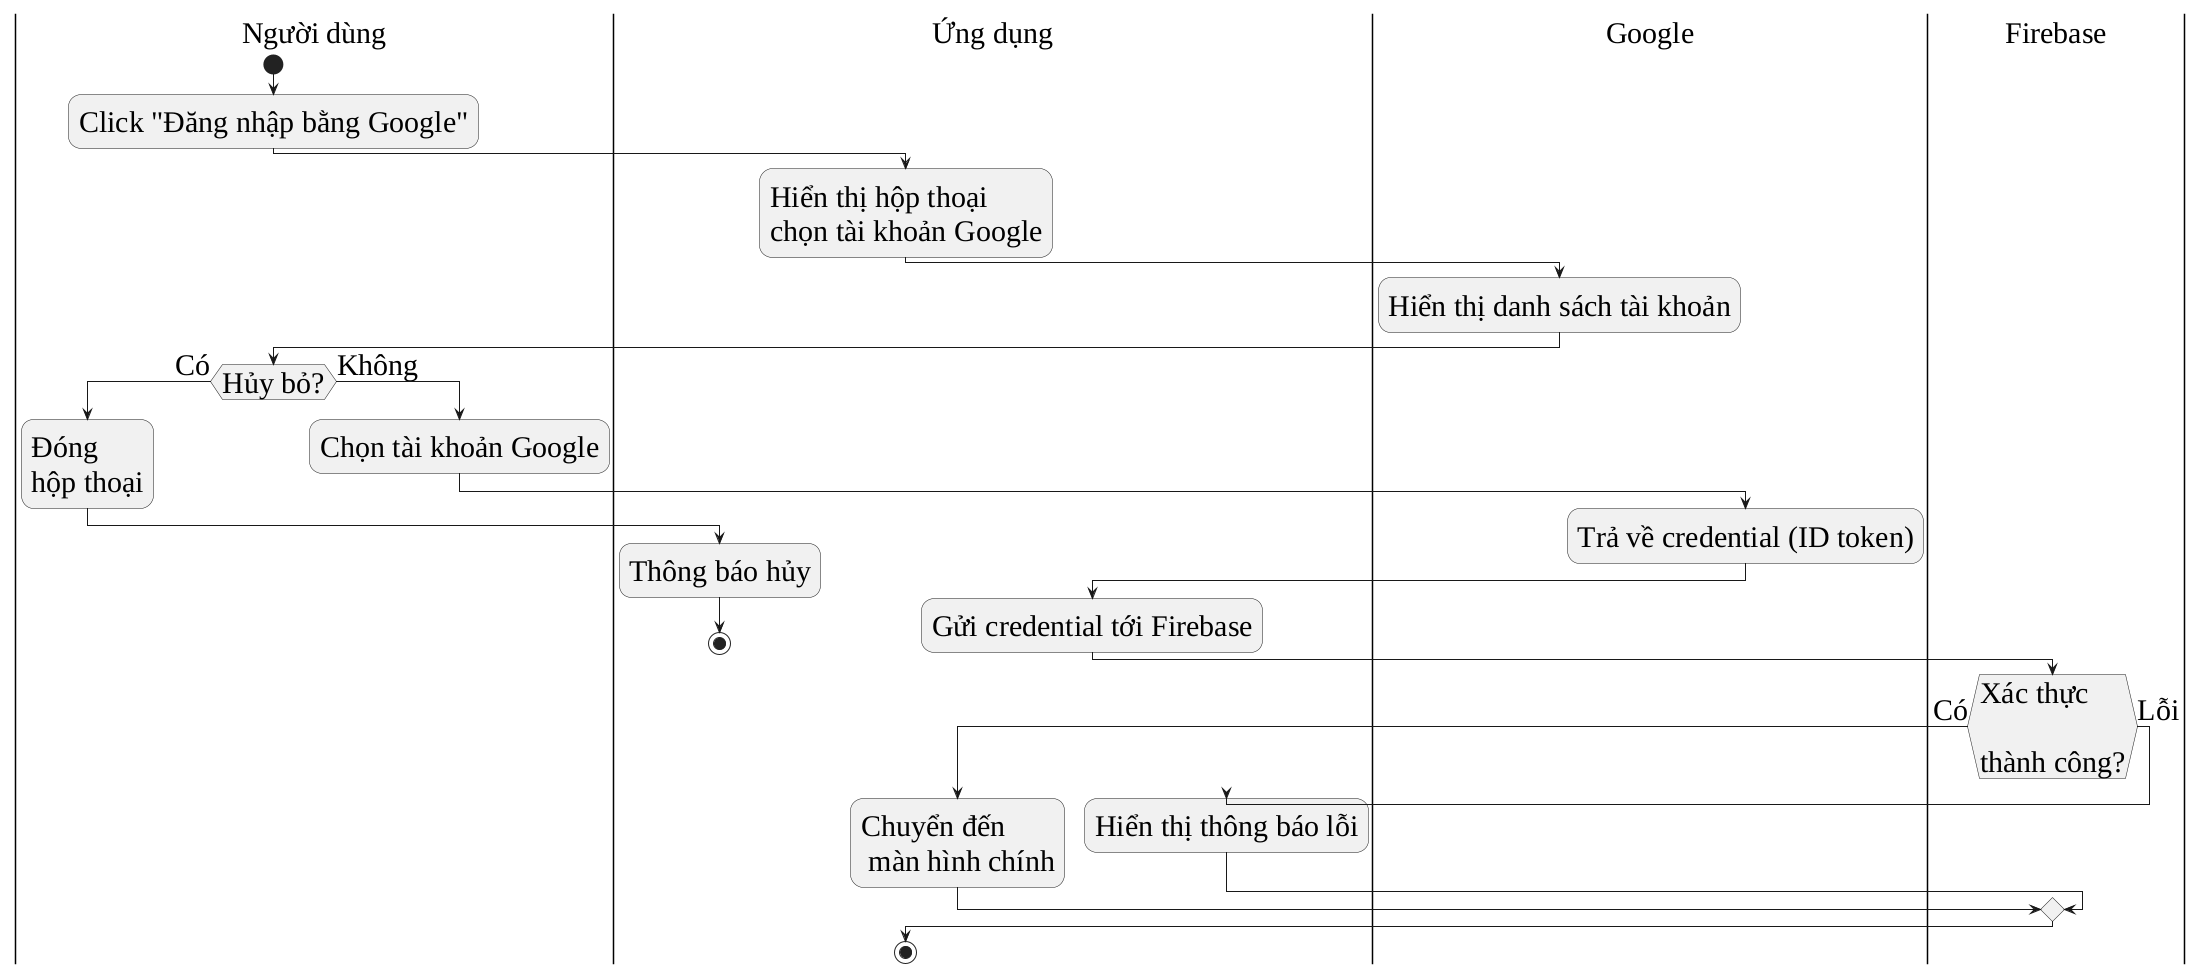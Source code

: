 @startuml
skinparam DefaultFontName "Liberation Serif"
skinparam DefaultFontSize 30
|Người dùng|
start
:Click "Đăng nhập bằng Google";
|Ứng dụng|
:Hiển thị hộp thoại \nchọn tài khoản Google;
|Google|
:Hiển thị danh sách tài khoản;
|Người dùng|
if (Hủy bỏ?) then (Có)
  :Đóng
  hộp thoại;
  |Ứng dụng|
  :Thông báo hủy;
  stop
else (Không)
	|Người dùng|
  :Chọn tài khoản Google;
  |Google|
  :Trả về credential (ID token);
  |Ứng dụng|
  :Gửi credential tới Firebase;
  |Firebase|
  if (Xác thực\n\nthành công?) then (Có)
    |Ứng dụng|
    :Chuyển đến \n màn hình chính;
  else (Lỗi)
    |Ứng dụng|
    :Hiển thị thông báo lỗi;
  endif
endif
stop
@enduml